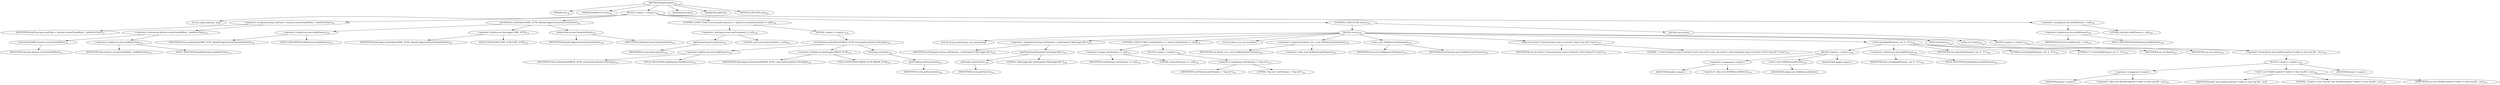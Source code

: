 digraph "buildFinished" {  
"173" [label = <(METHOD,buildFinished)<SUB>120</SUB>> ]
"174" [label = <(PARAM,this)<SUB>120</SUB>> ]
"175" [label = <(PARAM,BuildEvent event)<SUB>120</SUB>> ]
"176" [label = <(BLOCK,&lt;empty&gt;,&lt;empty&gt;)<SUB>120</SUB>> ]
"177" [label = <(LOCAL,long totalTime: long)> ]
"178" [label = <(&lt;operator&gt;.assignment,long totalTime = System.currentTimeMillis() - buildStartTime)<SUB>121</SUB>> ]
"179" [label = <(IDENTIFIER,totalTime,long totalTime = System.currentTimeMillis() - buildStartTime)<SUB>121</SUB>> ]
"180" [label = <(&lt;operator&gt;.subtraction,System.currentTimeMillis() - buildStartTime)<SUB>121</SUB>> ]
"181" [label = <(currentTimeMillis,System.currentTimeMillis())<SUB>121</SUB>> ]
"182" [label = <(IDENTIFIER,System,System.currentTimeMillis())<SUB>121</SUB>> ]
"183" [label = <(&lt;operator&gt;.fieldAccess,this.buildStartTime)<SUB>121</SUB>> ]
"184" [label = <(IDENTIFIER,this,System.currentTimeMillis() - buildStartTime)<SUB>121</SUB>> ]
"185" [label = <(FIELD_IDENTIFIER,buildStartTime,buildStartTime)<SUB>121</SUB>> ]
"186" [label = <(setAttribute,setAttribute(TIME_ATTR, DefaultLogger.formatTime(totalTime)))<SUB>122</SUB>> ]
"187" [label = <(&lt;operator&gt;.fieldAccess,this.buildElement)<SUB>122</SUB>> ]
"188" [label = <(IDENTIFIER,this,setAttribute(TIME_ATTR, DefaultLogger.formatTime(totalTime)))<SUB>122</SUB>> ]
"189" [label = <(FIELD_IDENTIFIER,buildElement,buildElement)<SUB>122</SUB>> ]
"190" [label = <(&lt;operator&gt;.fieldAccess,XmlLogger.TIME_ATTR)<SUB>122</SUB>> ]
"191" [label = <(IDENTIFIER,XmlLogger,setAttribute(TIME_ATTR, DefaultLogger.formatTime(totalTime)))<SUB>122</SUB>> ]
"192" [label = <(FIELD_IDENTIFIER,TIME_ATTR,TIME_ATTR)<SUB>122</SUB>> ]
"193" [label = <(formatTime,formatTime(totalTime))<SUB>122</SUB>> ]
"194" [label = <(IDENTIFIER,DefaultLogger,formatTime(totalTime))<SUB>122</SUB>> ]
"195" [label = <(IDENTIFIER,totalTime,formatTime(totalTime))<SUB>122</SUB>> ]
"196" [label = <(CONTROL_STRUCTURE,if (event.getException() != null),if (event.getException() != null))<SUB>124</SUB>> ]
"197" [label = <(&lt;operator&gt;.notEquals,event.getException() != null)<SUB>124</SUB>> ]
"198" [label = <(getException,getException())<SUB>124</SUB>> ]
"199" [label = <(IDENTIFIER,event,getException())<SUB>124</SUB>> ]
"200" [label = <(LITERAL,null,event.getException() != null)<SUB>124</SUB>> ]
"201" [label = <(BLOCK,&lt;empty&gt;,&lt;empty&gt;)<SUB>124</SUB>> ]
"202" [label = <(setAttribute,setAttribute(ERROR_ATTR, event.getException().toString()))<SUB>125</SUB>> ]
"203" [label = <(&lt;operator&gt;.fieldAccess,this.buildElement)<SUB>125</SUB>> ]
"204" [label = <(IDENTIFIER,this,setAttribute(ERROR_ATTR, event.getException().toString()))<SUB>125</SUB>> ]
"205" [label = <(FIELD_IDENTIFIER,buildElement,buildElement)<SUB>125</SUB>> ]
"206" [label = <(&lt;operator&gt;.fieldAccess,XmlLogger.ERROR_ATTR)<SUB>125</SUB>> ]
"207" [label = <(IDENTIFIER,XmlLogger,setAttribute(ERROR_ATTR, event.getException().toString()))<SUB>125</SUB>> ]
"208" [label = <(FIELD_IDENTIFIER,ERROR_ATTR,ERROR_ATTR)<SUB>125</SUB>> ]
"209" [label = <(toString,toString())<SUB>125</SUB>> ]
"210" [label = <(getException,getException())<SUB>125</SUB>> ]
"211" [label = <(IDENTIFIER,event,getException())<SUB>125</SUB>> ]
"212" [label = <(CONTROL_STRUCTURE,try,try)<SUB>128</SUB>> ]
"213" [label = <(BLOCK,try,try)<SUB>128</SUB>> ]
"214" [label = <(LOCAL,String outFilename: java.lang.String)> ]
"215" [label = <(&lt;operator&gt;.assignment,String outFilename = getProperty(&quot;XmlLogger.file&quot;))<SUB>129</SUB>> ]
"216" [label = <(IDENTIFIER,outFilename,String outFilename = getProperty(&quot;XmlLogger.file&quot;))<SUB>129</SUB>> ]
"217" [label = <(getProperty,getProperty(&quot;XmlLogger.file&quot;))<SUB>130</SUB>> ]
"218" [label = <(getProject,getProject())<SUB>130</SUB>> ]
"219" [label = <(IDENTIFIER,event,getProject())<SUB>130</SUB>> ]
"220" [label = <(LITERAL,&quot;XmlLogger.file&quot;,getProperty(&quot;XmlLogger.file&quot;))<SUB>130</SUB>> ]
"221" [label = <(CONTROL_STRUCTURE,if (outFilename == null),if (outFilename == null))<SUB>132</SUB>> ]
"222" [label = <(&lt;operator&gt;.equals,outFilename == null)<SUB>132</SUB>> ]
"223" [label = <(IDENTIFIER,outFilename,outFilename == null)<SUB>132</SUB>> ]
"224" [label = <(LITERAL,null,outFilename == null)<SUB>132</SUB>> ]
"225" [label = <(BLOCK,&lt;empty&gt;,&lt;empty&gt;)<SUB>132</SUB>> ]
"226" [label = <(&lt;operator&gt;.assignment,outFilename = &quot;log.xml&quot;)<SUB>133</SUB>> ]
"227" [label = <(IDENTIFIER,outFilename,outFilename = &quot;log.xml&quot;)<SUB>133</SUB>> ]
"228" [label = <(LITERAL,&quot;log.xml&quot;,outFilename = &quot;log.xml&quot;)<SUB>133</SUB>> ]
"4" [label = <(LOCAL,Writer out: java.io.Writer)> ]
"229" [label = <(&lt;operator&gt;.assignment,Writer out = new FileWriter(outFilename))<SUB>136</SUB>> ]
"230" [label = <(IDENTIFIER,out,Writer out = new FileWriter(outFilename))<SUB>136</SUB>> ]
"231" [label = <(&lt;operator&gt;.alloc,new FileWriter(outFilename))<SUB>136</SUB>> ]
"232" [label = <(&lt;init&gt;,new FileWriter(outFilename))<SUB>136</SUB>> ]
"3" [label = <(IDENTIFIER,out,new FileWriter(outFilename))<SUB>136</SUB>> ]
"233" [label = <(IDENTIFIER,outFilename,new FileWriter(outFilename))<SUB>136</SUB>> ]
"234" [label = <(write,out.write(&quot;&lt;?xml:stylesheet type=\&quot;text/xsl\&quot; href=\&quot;log.xsl\&quot;?&gt;\n\n&quot;))<SUB>137</SUB>> ]
"235" [label = <(IDENTIFIER,out,out.write(&quot;&lt;?xml:stylesheet type=\&quot;text/xsl\&quot; href=\&quot;log.xsl\&quot;?&gt;\n\n&quot;))<SUB>137</SUB>> ]
"236" [label = <(LITERAL,&quot;&lt;?xml:stylesheet type=\&quot;text/xsl\&quot; href=\&quot;log.xsl\&quot;?&gt;\n\n&quot;,out.write(&quot;&lt;?xml:stylesheet type=\&quot;text/xsl\&quot; href=\&quot;log.xsl\&quot;?&gt;\n\n&quot;))<SUB>137</SUB>> ]
"237" [label = <(write,write(buildElement, out, 0, &quot;\t&quot;))<SUB>138</SUB>> ]
"238" [label = <(BLOCK,&lt;empty&gt;,&lt;empty&gt;)<SUB>138</SUB>> ]
"239" [label = <(&lt;operator&gt;.assignment,&lt;empty&gt;)> ]
"240" [label = <(IDENTIFIER,$obj6,&lt;empty&gt;)> ]
"241" [label = <(&lt;operator&gt;.alloc,new DOMElementWriter())<SUB>138</SUB>> ]
"242" [label = <(&lt;init&gt;,new DOMElementWriter())<SUB>138</SUB>> ]
"243" [label = <(IDENTIFIER,$obj6,new DOMElementWriter())> ]
"244" [label = <(IDENTIFIER,$obj6,&lt;empty&gt;)> ]
"245" [label = <(&lt;operator&gt;.fieldAccess,this.buildElement)<SUB>138</SUB>> ]
"246" [label = <(IDENTIFIER,this,write(buildElement, out, 0, &quot;\t&quot;))<SUB>138</SUB>> ]
"247" [label = <(FIELD_IDENTIFIER,buildElement,buildElement)<SUB>138</SUB>> ]
"248" [label = <(IDENTIFIER,out,write(buildElement, out, 0, &quot;\t&quot;))<SUB>138</SUB>> ]
"249" [label = <(LITERAL,0,write(buildElement, out, 0, &quot;\t&quot;))<SUB>138</SUB>> ]
"250" [label = <(LITERAL,&quot;\t&quot;,write(buildElement, out, 0, &quot;\t&quot;))<SUB>138</SUB>> ]
"251" [label = <(flush,out.flush())<SUB>139</SUB>> ]
"252" [label = <(IDENTIFIER,out,out.flush())<SUB>139</SUB>> ]
"253" [label = <(close,out.close())<SUB>140</SUB>> ]
"254" [label = <(IDENTIFIER,out,out.close())<SUB>140</SUB>> ]
"255" [label = <(BLOCK,catch,catch)> ]
"256" [label = <(BLOCK,&lt;empty&gt;,&lt;empty&gt;)<SUB>142</SUB>> ]
"257" [label = <(&lt;operator&gt;.throw,throw new BuildException(&quot;Unable to close log file&quot;, exc);)<SUB>143</SUB>> ]
"258" [label = <(BLOCK,&lt;empty&gt;,&lt;empty&gt;)<SUB>143</SUB>> ]
"259" [label = <(&lt;operator&gt;.assignment,&lt;empty&gt;)> ]
"260" [label = <(IDENTIFIER,$obj7,&lt;empty&gt;)> ]
"261" [label = <(&lt;operator&gt;.alloc,new BuildException(&quot;Unable to close log file&quot;, exc))<SUB>143</SUB>> ]
"262" [label = <(&lt;init&gt;,new BuildException(&quot;Unable to close log file&quot;, exc))<SUB>143</SUB>> ]
"263" [label = <(IDENTIFIER,$obj7,new BuildException(&quot;Unable to close log file&quot;, exc))> ]
"264" [label = <(LITERAL,&quot;Unable to close log file&quot;,new BuildException(&quot;Unable to close log file&quot;, exc))<SUB>143</SUB>> ]
"265" [label = <(IDENTIFIER,exc,new BuildException(&quot;Unable to close log file&quot;, exc))<SUB>143</SUB>> ]
"266" [label = <(IDENTIFIER,$obj7,&lt;empty&gt;)> ]
"267" [label = <(&lt;operator&gt;.assignment,this.buildElement = null)<SUB>145</SUB>> ]
"268" [label = <(&lt;operator&gt;.fieldAccess,this.buildElement)<SUB>145</SUB>> ]
"269" [label = <(IDENTIFIER,this,this.buildElement = null)<SUB>145</SUB>> ]
"270" [label = <(FIELD_IDENTIFIER,buildElement,buildElement)<SUB>145</SUB>> ]
"271" [label = <(LITERAL,null,this.buildElement = null)<SUB>145</SUB>> ]
"272" [label = <(MODIFIER,PUBLIC)> ]
"273" [label = <(MODIFIER,VIRTUAL)> ]
"274" [label = <(METHOD_RETURN,void)<SUB>120</SUB>> ]
  "173" -> "174" 
  "173" -> "175" 
  "173" -> "176" 
  "173" -> "272" 
  "173" -> "273" 
  "173" -> "274" 
  "176" -> "177" 
  "176" -> "178" 
  "176" -> "186" 
  "176" -> "196" 
  "176" -> "212" 
  "176" -> "267" 
  "178" -> "179" 
  "178" -> "180" 
  "180" -> "181" 
  "180" -> "183" 
  "181" -> "182" 
  "183" -> "184" 
  "183" -> "185" 
  "186" -> "187" 
  "186" -> "190" 
  "186" -> "193" 
  "187" -> "188" 
  "187" -> "189" 
  "190" -> "191" 
  "190" -> "192" 
  "193" -> "194" 
  "193" -> "195" 
  "196" -> "197" 
  "196" -> "201" 
  "197" -> "198" 
  "197" -> "200" 
  "198" -> "199" 
  "201" -> "202" 
  "202" -> "203" 
  "202" -> "206" 
  "202" -> "209" 
  "203" -> "204" 
  "203" -> "205" 
  "206" -> "207" 
  "206" -> "208" 
  "209" -> "210" 
  "210" -> "211" 
  "212" -> "213" 
  "212" -> "255" 
  "213" -> "214" 
  "213" -> "215" 
  "213" -> "221" 
  "213" -> "4" 
  "213" -> "229" 
  "213" -> "232" 
  "213" -> "234" 
  "213" -> "237" 
  "213" -> "251" 
  "213" -> "253" 
  "215" -> "216" 
  "215" -> "217" 
  "217" -> "218" 
  "217" -> "220" 
  "218" -> "219" 
  "221" -> "222" 
  "221" -> "225" 
  "222" -> "223" 
  "222" -> "224" 
  "225" -> "226" 
  "226" -> "227" 
  "226" -> "228" 
  "229" -> "230" 
  "229" -> "231" 
  "232" -> "3" 
  "232" -> "233" 
  "234" -> "235" 
  "234" -> "236" 
  "237" -> "238" 
  "237" -> "245" 
  "237" -> "248" 
  "237" -> "249" 
  "237" -> "250" 
  "238" -> "239" 
  "238" -> "242" 
  "238" -> "244" 
  "239" -> "240" 
  "239" -> "241" 
  "242" -> "243" 
  "245" -> "246" 
  "245" -> "247" 
  "251" -> "252" 
  "253" -> "254" 
  "255" -> "256" 
  "256" -> "257" 
  "257" -> "258" 
  "258" -> "259" 
  "258" -> "262" 
  "258" -> "266" 
  "259" -> "260" 
  "259" -> "261" 
  "262" -> "263" 
  "262" -> "264" 
  "262" -> "265" 
  "267" -> "268" 
  "267" -> "271" 
  "268" -> "269" 
  "268" -> "270" 
}

